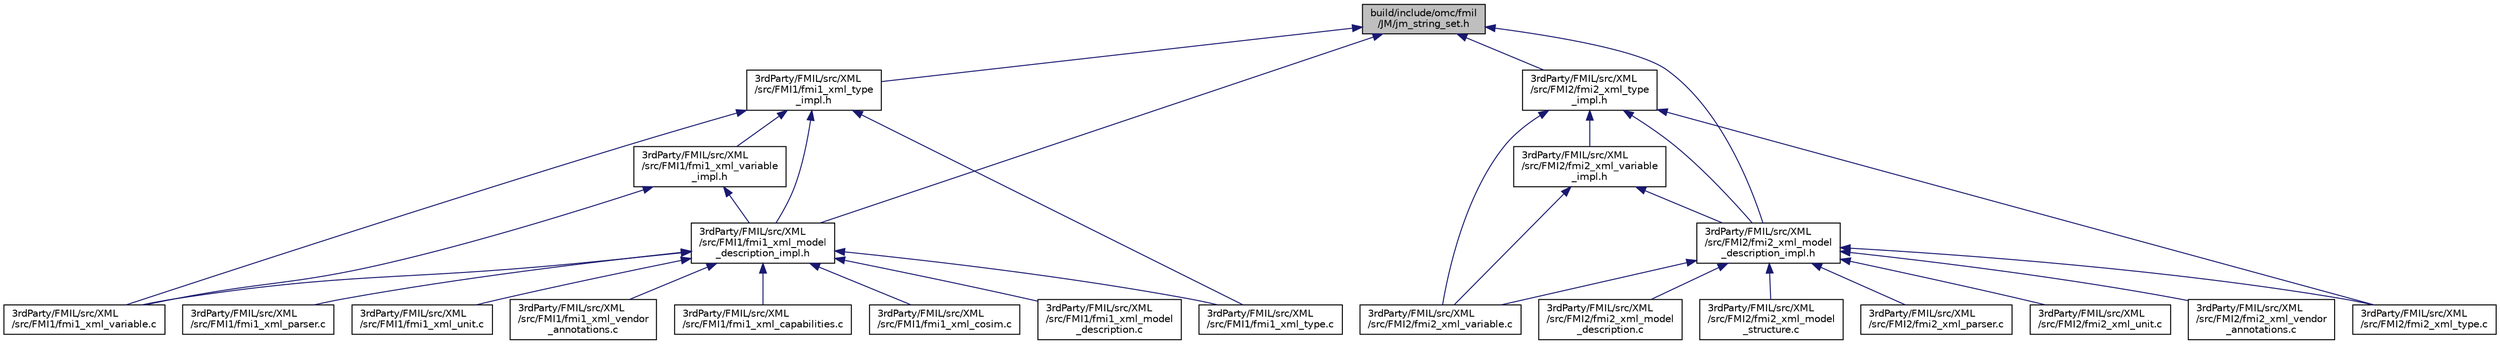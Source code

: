 digraph "build/include/omc/fmil/JM/jm_string_set.h"
{
  edge [fontname="Helvetica",fontsize="10",labelfontname="Helvetica",labelfontsize="10"];
  node [fontname="Helvetica",fontsize="10",shape=record];
  Node10 [label="build/include/omc/fmil\l/JM/jm_string_set.h",height=0.2,width=0.4,color="black", fillcolor="grey75", style="filled", fontcolor="black"];
  Node10 -> Node11 [dir="back",color="midnightblue",fontsize="10",style="solid",fontname="Helvetica"];
  Node11 [label="3rdParty/FMIL/src/XML\l/src/FMI1/fmi1_xml_model\l_description_impl.h",height=0.2,width=0.4,color="black", fillcolor="white", style="filled",URL="$df/da7/fmi1__xml__model__description__impl_8h.html"];
  Node11 -> Node12 [dir="back",color="midnightblue",fontsize="10",style="solid",fontname="Helvetica"];
  Node12 [label="3rdParty/FMIL/src/XML\l/src/FMI1/fmi1_xml_capabilities.c",height=0.2,width=0.4,color="black", fillcolor="white", style="filled",URL="$d8/d3b/fmi1__xml__capabilities_8c.html"];
  Node11 -> Node13 [dir="back",color="midnightblue",fontsize="10",style="solid",fontname="Helvetica"];
  Node13 [label="3rdParty/FMIL/src/XML\l/src/FMI1/fmi1_xml_cosim.c",height=0.2,width=0.4,color="black", fillcolor="white", style="filled",URL="$db/d5b/fmi1__xml__cosim_8c.html"];
  Node11 -> Node14 [dir="back",color="midnightblue",fontsize="10",style="solid",fontname="Helvetica"];
  Node14 [label="3rdParty/FMIL/src/XML\l/src/FMI1/fmi1_xml_model\l_description.c",height=0.2,width=0.4,color="black", fillcolor="white", style="filled",URL="$dd/da3/fmi1__xml__model__description_8c.html"];
  Node11 -> Node15 [dir="back",color="midnightblue",fontsize="10",style="solid",fontname="Helvetica"];
  Node15 [label="3rdParty/FMIL/src/XML\l/src/FMI1/fmi1_xml_parser.c",height=0.2,width=0.4,color="black", fillcolor="white", style="filled",URL="$d0/d34/fmi1__xml__parser_8c.html"];
  Node11 -> Node16 [dir="back",color="midnightblue",fontsize="10",style="solid",fontname="Helvetica"];
  Node16 [label="3rdParty/FMIL/src/XML\l/src/FMI1/fmi1_xml_type.c",height=0.2,width=0.4,color="black", fillcolor="white", style="filled",URL="$d2/d37/fmi1__xml__type_8c.html"];
  Node11 -> Node17 [dir="back",color="midnightblue",fontsize="10",style="solid",fontname="Helvetica"];
  Node17 [label="3rdParty/FMIL/src/XML\l/src/FMI1/fmi1_xml_unit.c",height=0.2,width=0.4,color="black", fillcolor="white", style="filled",URL="$da/d8a/fmi1__xml__unit_8c.html"];
  Node11 -> Node18 [dir="back",color="midnightblue",fontsize="10",style="solid",fontname="Helvetica"];
  Node18 [label="3rdParty/FMIL/src/XML\l/src/FMI1/fmi1_xml_variable.c",height=0.2,width=0.4,color="black", fillcolor="white", style="filled",URL="$d9/d42/fmi1__xml__variable_8c.html"];
  Node11 -> Node19 [dir="back",color="midnightblue",fontsize="10",style="solid",fontname="Helvetica"];
  Node19 [label="3rdParty/FMIL/src/XML\l/src/FMI1/fmi1_xml_vendor\l_annotations.c",height=0.2,width=0.4,color="black", fillcolor="white", style="filled",URL="$de/de6/fmi1__xml__vendor__annotations_8c.html"];
  Node10 -> Node20 [dir="back",color="midnightblue",fontsize="10",style="solid",fontname="Helvetica"];
  Node20 [label="3rdParty/FMIL/src/XML\l/src/FMI1/fmi1_xml_type\l_impl.h",height=0.2,width=0.4,color="black", fillcolor="white", style="filled",URL="$d5/d0a/fmi1__xml__type__impl_8h.html"];
  Node20 -> Node11 [dir="back",color="midnightblue",fontsize="10",style="solid",fontname="Helvetica"];
  Node20 -> Node21 [dir="back",color="midnightblue",fontsize="10",style="solid",fontname="Helvetica"];
  Node21 [label="3rdParty/FMIL/src/XML\l/src/FMI1/fmi1_xml_variable\l_impl.h",height=0.2,width=0.4,color="black", fillcolor="white", style="filled",URL="$da/d8d/fmi1__xml__variable__impl_8h.html"];
  Node21 -> Node11 [dir="back",color="midnightblue",fontsize="10",style="solid",fontname="Helvetica"];
  Node21 -> Node18 [dir="back",color="midnightblue",fontsize="10",style="solid",fontname="Helvetica"];
  Node20 -> Node16 [dir="back",color="midnightblue",fontsize="10",style="solid",fontname="Helvetica"];
  Node20 -> Node18 [dir="back",color="midnightblue",fontsize="10",style="solid",fontname="Helvetica"];
  Node10 -> Node22 [dir="back",color="midnightblue",fontsize="10",style="solid",fontname="Helvetica"];
  Node22 [label="3rdParty/FMIL/src/XML\l/src/FMI2/fmi2_xml_model\l_description_impl.h",height=0.2,width=0.4,color="black", fillcolor="white", style="filled",URL="$da/d37/fmi2__xml__model__description__impl_8h.html"];
  Node22 -> Node23 [dir="back",color="midnightblue",fontsize="10",style="solid",fontname="Helvetica"];
  Node23 [label="3rdParty/FMIL/src/XML\l/src/FMI2/fmi2_xml_model\l_description.c",height=0.2,width=0.4,color="black", fillcolor="white", style="filled",URL="$dc/d54/fmi2__xml__model__description_8c.html"];
  Node22 -> Node24 [dir="back",color="midnightblue",fontsize="10",style="solid",fontname="Helvetica"];
  Node24 [label="3rdParty/FMIL/src/XML\l/src/FMI2/fmi2_xml_model\l_structure.c",height=0.2,width=0.4,color="black", fillcolor="white", style="filled",URL="$d4/d3e/fmi2__xml__model__structure_8c.html",tooltip="Implementation for the model structure interface. "];
  Node22 -> Node25 [dir="back",color="midnightblue",fontsize="10",style="solid",fontname="Helvetica"];
  Node25 [label="3rdParty/FMIL/src/XML\l/src/FMI2/fmi2_xml_parser.c",height=0.2,width=0.4,color="black", fillcolor="white", style="filled",URL="$d0/d8b/fmi2__xml__parser_8c.html"];
  Node22 -> Node26 [dir="back",color="midnightblue",fontsize="10",style="solid",fontname="Helvetica"];
  Node26 [label="3rdParty/FMIL/src/XML\l/src/FMI2/fmi2_xml_type.c",height=0.2,width=0.4,color="black", fillcolor="white", style="filled",URL="$dd/d01/fmi2__xml__type_8c.html"];
  Node22 -> Node27 [dir="back",color="midnightblue",fontsize="10",style="solid",fontname="Helvetica"];
  Node27 [label="3rdParty/FMIL/src/XML\l/src/FMI2/fmi2_xml_unit.c",height=0.2,width=0.4,color="black", fillcolor="white", style="filled",URL="$df/dae/fmi2__xml__unit_8c.html"];
  Node22 -> Node28 [dir="back",color="midnightblue",fontsize="10",style="solid",fontname="Helvetica"];
  Node28 [label="3rdParty/FMIL/src/XML\l/src/FMI2/fmi2_xml_variable.c",height=0.2,width=0.4,color="black", fillcolor="white", style="filled",URL="$d9/d01/fmi2__xml__variable_8c.html"];
  Node22 -> Node29 [dir="back",color="midnightblue",fontsize="10",style="solid",fontname="Helvetica"];
  Node29 [label="3rdParty/FMIL/src/XML\l/src/FMI2/fmi2_xml_vendor\l_annotations.c",height=0.2,width=0.4,color="black", fillcolor="white", style="filled",URL="$dc/dd0/fmi2__xml__vendor__annotations_8c.html"];
  Node10 -> Node30 [dir="back",color="midnightblue",fontsize="10",style="solid",fontname="Helvetica"];
  Node30 [label="3rdParty/FMIL/src/XML\l/src/FMI2/fmi2_xml_type\l_impl.h",height=0.2,width=0.4,color="black", fillcolor="white", style="filled",URL="$df/da3/fmi2__xml__type__impl_8h.html"];
  Node30 -> Node22 [dir="back",color="midnightblue",fontsize="10",style="solid",fontname="Helvetica"];
  Node30 -> Node31 [dir="back",color="midnightblue",fontsize="10",style="solid",fontname="Helvetica"];
  Node31 [label="3rdParty/FMIL/src/XML\l/src/FMI2/fmi2_xml_variable\l_impl.h",height=0.2,width=0.4,color="black", fillcolor="white", style="filled",URL="$d4/d3d/fmi2__xml__variable__impl_8h.html"];
  Node31 -> Node22 [dir="back",color="midnightblue",fontsize="10",style="solid",fontname="Helvetica"];
  Node31 -> Node28 [dir="back",color="midnightblue",fontsize="10",style="solid",fontname="Helvetica"];
  Node30 -> Node26 [dir="back",color="midnightblue",fontsize="10",style="solid",fontname="Helvetica"];
  Node30 -> Node28 [dir="back",color="midnightblue",fontsize="10",style="solid",fontname="Helvetica"];
}
